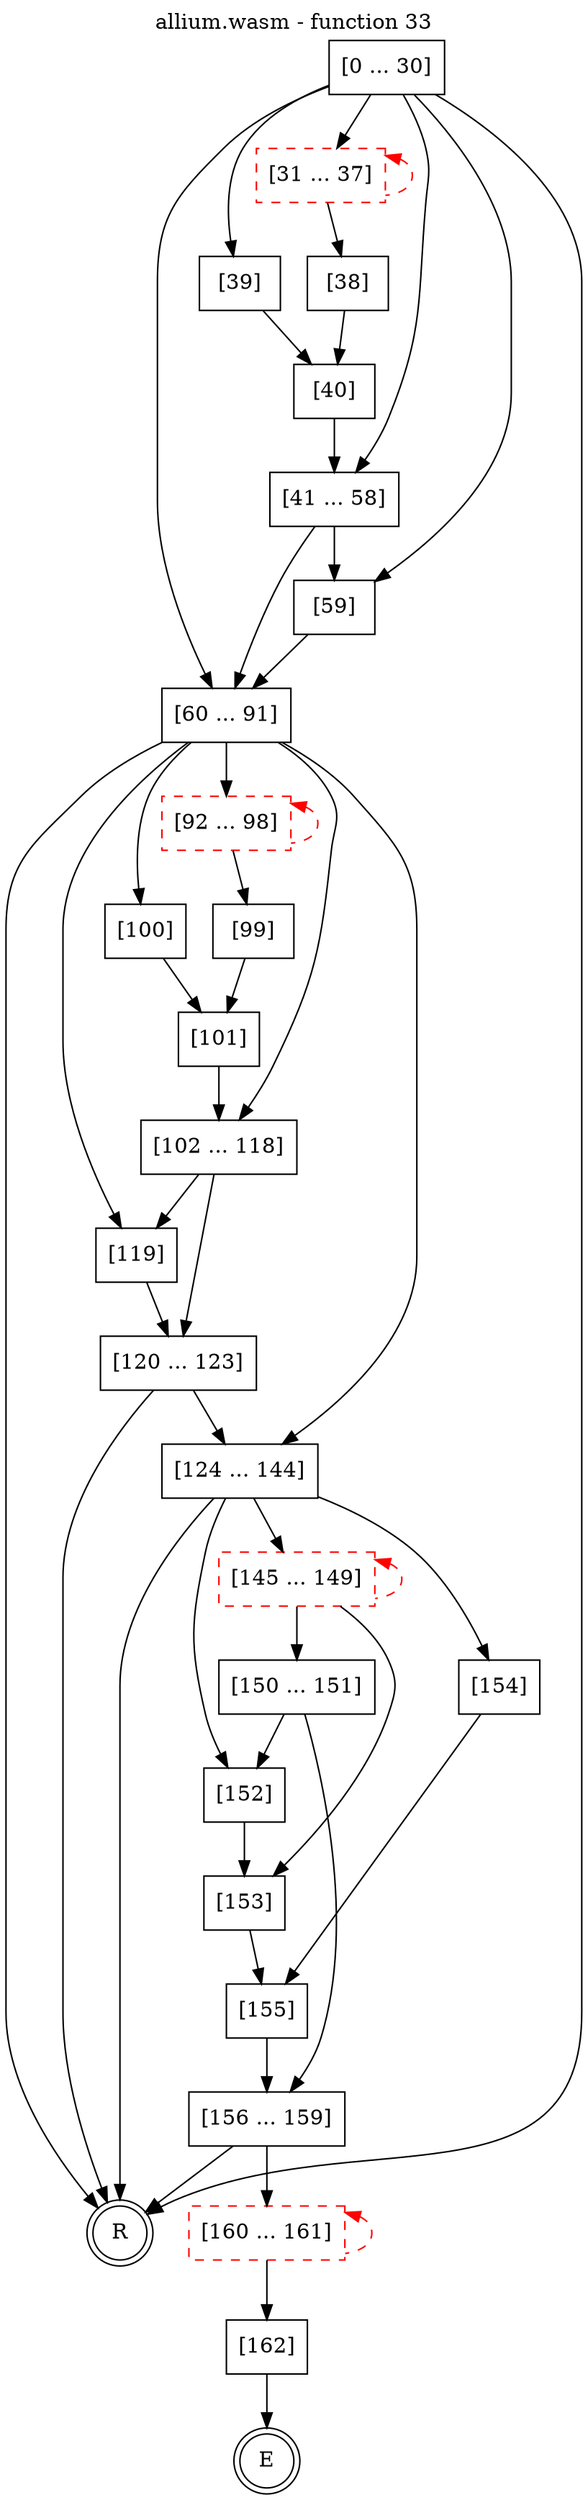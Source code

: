 digraph finite_state_machine {
    label = "allium.wasm - function 33"
    labelloc =  t
    labelfontsize = 16
    labelfontcolor = black
    labelfontname = "Helvetica"
    node [shape = doublecircle]; E R ;
    node [shape = box];
    node [shape=box, color=black, style=solid] 0[label="[0 ... 30]"]
    node [shape=box, color=red, style=dashed] 31[label="[31 ... 37]"]
    node [shape=box, color=black, style=solid] 38[label="[38]"]
    node [shape=box, color=black, style=solid] 39[label="[39]"]
    node [shape=box, color=black, style=solid] 40[label="[40]"]
    node [shape=box, color=black, style=solid] 41[label="[41 ... 58]"]
    node [shape=box, color=black, style=solid] 59[label="[59]"]
    node [shape=box, color=black, style=solid] 60[label="[60 ... 91]"]
    node [shape=box, color=red, style=dashed] 92[label="[92 ... 98]"]
    node [shape=box, color=black, style=solid] 99[label="[99]"]
    node [shape=box, color=black, style=solid] 100[label="[100]"]
    node [shape=box, color=black, style=solid] 101[label="[101]"]
    node [shape=box, color=black, style=solid] 102[label="[102 ... 118]"]
    node [shape=box, color=black, style=solid] 119[label="[119]"]
    node [shape=box, color=black, style=solid] 120[label="[120 ... 123]"]
    node [shape=box, color=black, style=solid] 124[label="[124 ... 144]"]
    node [shape=box, color=red, style=dashed] 145[label="[145 ... 149]"]
    node [shape=box, color=black, style=solid] 150[label="[150 ... 151]"]
    node [shape=box, color=black, style=solid] 152[label="[152]"]
    node [shape=box, color=black, style=solid] 153[label="[153]"]
    node [shape=box, color=black, style=solid] 154[label="[154]"]
    node [shape=box, color=black, style=solid] 155[label="[155]"]
    node [shape=box, color=black, style=solid] 156[label="[156 ... 159]"]
    node [shape=box, color=red, style=dashed] 160[label="[160 ... 161]"]
    node [shape=box, color=black, style=solid] 162[label="[162]"]
    node [shape=box, color=black, style=solid] R[label="R"]
    0 -> 31;
    0 -> 39;
    0 -> 41;
    0 -> 59;
    0 -> 60;
    0 -> R;
    31 -> 38;
    31 -> 31[style="dashed" color="red" dir=back];
    38 -> 40;
    39 -> 40;
    40 -> 41;
    41 -> 59;
    41 -> 60;
    59 -> 60;
    60 -> 92;
    60 -> 100;
    60 -> 102;
    60 -> 119;
    60 -> 124;
    60 -> R;
    92 -> 99;
    92 -> 92[style="dashed" color="red" dir=back];
    99 -> 101;
    100 -> 101;
    101 -> 102;
    102 -> 119;
    102 -> 120;
    119 -> 120;
    120 -> 124;
    120 -> R;
    124 -> 145;
    124 -> 152;
    124 -> 154;
    124 -> R;
    145 -> 150;
    145 -> 153;
    145 -> 145[style="dashed" color="red" dir=back];
    150 -> 152;
    150 -> 156;
    152 -> 153;
    153 -> 155;
    154 -> 155;
    155 -> 156;
    156 -> 160;
    156 -> R;
    160 -> 162;
    160 -> 160[style="dashed" color="red" dir=back];
    162 -> E;
}
